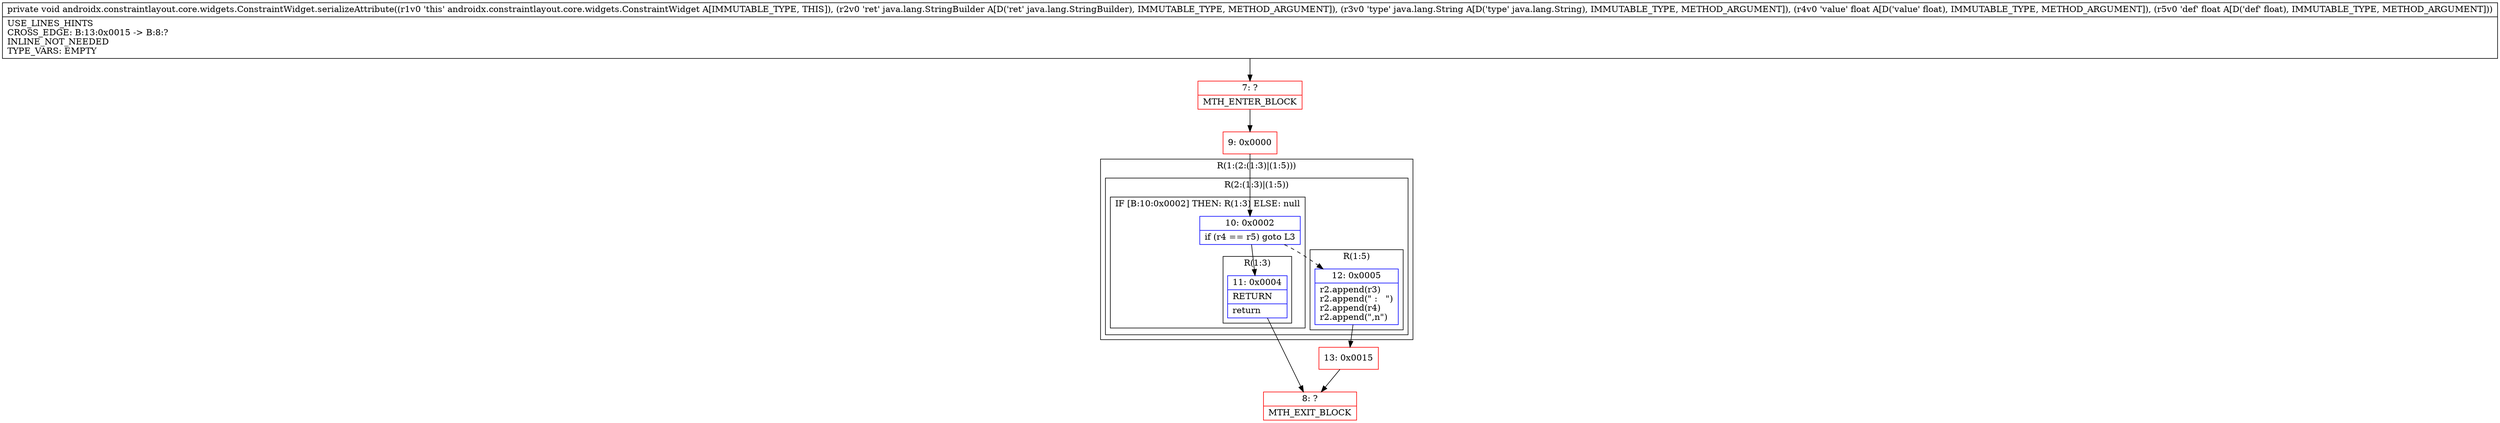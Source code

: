 digraph "CFG forandroidx.constraintlayout.core.widgets.ConstraintWidget.serializeAttribute(Ljava\/lang\/StringBuilder;Ljava\/lang\/String;FF)V" {
subgraph cluster_Region_1080034348 {
label = "R(1:(2:(1:3)|(1:5)))";
node [shape=record,color=blue];
subgraph cluster_Region_575820292 {
label = "R(2:(1:3)|(1:5))";
node [shape=record,color=blue];
subgraph cluster_IfRegion_1094380505 {
label = "IF [B:10:0x0002] THEN: R(1:3) ELSE: null";
node [shape=record,color=blue];
Node_10 [shape=record,label="{10\:\ 0x0002|if (r4 == r5) goto L3\l}"];
subgraph cluster_Region_447778447 {
label = "R(1:3)";
node [shape=record,color=blue];
Node_11 [shape=record,label="{11\:\ 0x0004|RETURN\l|return\l}"];
}
}
subgraph cluster_Region_1521596561 {
label = "R(1:5)";
node [shape=record,color=blue];
Node_12 [shape=record,label="{12\:\ 0x0005|r2.append(r3)\lr2.append(\" :   \")\lr2.append(r4)\lr2.append(\",n\")\l}"];
}
}
}
Node_7 [shape=record,color=red,label="{7\:\ ?|MTH_ENTER_BLOCK\l}"];
Node_9 [shape=record,color=red,label="{9\:\ 0x0000}"];
Node_8 [shape=record,color=red,label="{8\:\ ?|MTH_EXIT_BLOCK\l}"];
Node_13 [shape=record,color=red,label="{13\:\ 0x0015}"];
MethodNode[shape=record,label="{private void androidx.constraintlayout.core.widgets.ConstraintWidget.serializeAttribute((r1v0 'this' androidx.constraintlayout.core.widgets.ConstraintWidget A[IMMUTABLE_TYPE, THIS]), (r2v0 'ret' java.lang.StringBuilder A[D('ret' java.lang.StringBuilder), IMMUTABLE_TYPE, METHOD_ARGUMENT]), (r3v0 'type' java.lang.String A[D('type' java.lang.String), IMMUTABLE_TYPE, METHOD_ARGUMENT]), (r4v0 'value' float A[D('value' float), IMMUTABLE_TYPE, METHOD_ARGUMENT]), (r5v0 'def' float A[D('def' float), IMMUTABLE_TYPE, METHOD_ARGUMENT]))  | USE_LINES_HINTS\lCROSS_EDGE: B:13:0x0015 \-\> B:8:?\lINLINE_NOT_NEEDED\lTYPE_VARS: EMPTY\l}"];
MethodNode -> Node_7;Node_10 -> Node_11;
Node_10 -> Node_12[style=dashed];
Node_11 -> Node_8;
Node_12 -> Node_13;
Node_7 -> Node_9;
Node_9 -> Node_10;
Node_13 -> Node_8;
}

